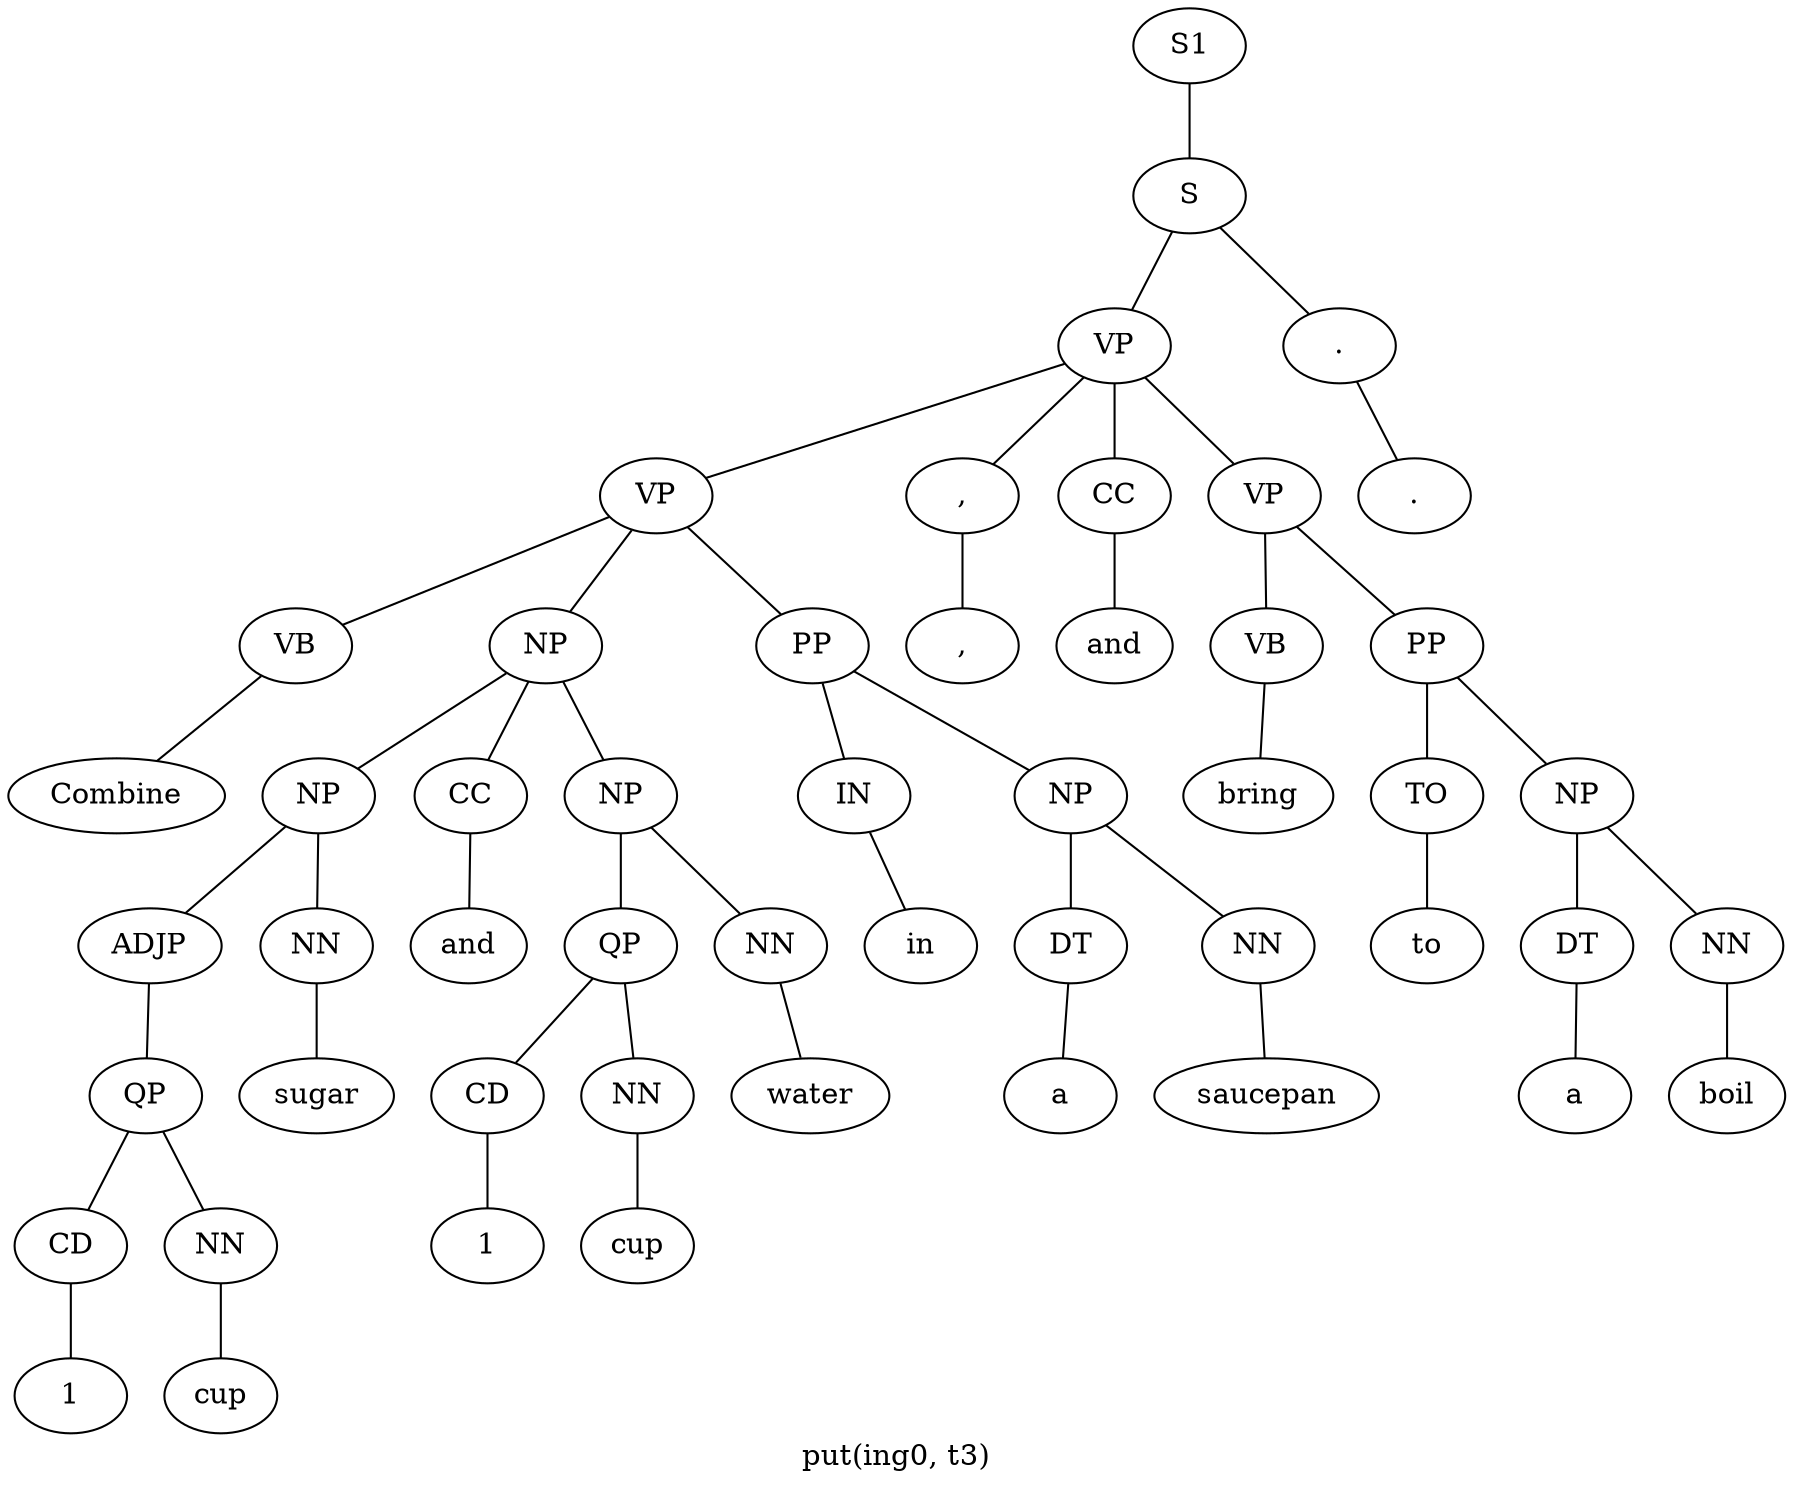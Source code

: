 graph SyntaxGraph {
	label = "put(ing0, t3)";
	Node0 [label="S1"];
	Node1 [label="S"];
	Node2 [label="VP"];
	Node3 [label="VP"];
	Node4 [label="VB"];
	Node5 [label="Combine"];
	Node6 [label="NP"];
	Node7 [label="NP"];
	Node8 [label="ADJP"];
	Node9 [label="QP"];
	Node10 [label="CD"];
	Node11 [label="1"];
	Node12 [label="NN"];
	Node13 [label="cup"];
	Node14 [label="NN"];
	Node15 [label="sugar"];
	Node16 [label="CC"];
	Node17 [label="and"];
	Node18 [label="NP"];
	Node19 [label="QP"];
	Node20 [label="CD"];
	Node21 [label="1"];
	Node22 [label="NN"];
	Node23 [label="cup"];
	Node24 [label="NN"];
	Node25 [label="water"];
	Node26 [label="PP"];
	Node27 [label="IN"];
	Node28 [label="in"];
	Node29 [label="NP"];
	Node30 [label="DT"];
	Node31 [label="a"];
	Node32 [label="NN"];
	Node33 [label="saucepan"];
	Node34 [label=","];
	Node35 [label=","];
	Node36 [label="CC"];
	Node37 [label="and"];
	Node38 [label="VP"];
	Node39 [label="VB"];
	Node40 [label="bring"];
	Node41 [label="PP"];
	Node42 [label="TO"];
	Node43 [label="to"];
	Node44 [label="NP"];
	Node45 [label="DT"];
	Node46 [label="a"];
	Node47 [label="NN"];
	Node48 [label="boil"];
	Node49 [label="."];
	Node50 [label="."];

	Node0 -- Node1;
	Node1 -- Node2;
	Node1 -- Node49;
	Node2 -- Node3;
	Node2 -- Node34;
	Node2 -- Node36;
	Node2 -- Node38;
	Node3 -- Node4;
	Node3 -- Node6;
	Node3 -- Node26;
	Node4 -- Node5;
	Node6 -- Node7;
	Node6 -- Node16;
	Node6 -- Node18;
	Node7 -- Node8;
	Node7 -- Node14;
	Node8 -- Node9;
	Node9 -- Node10;
	Node9 -- Node12;
	Node10 -- Node11;
	Node12 -- Node13;
	Node14 -- Node15;
	Node16 -- Node17;
	Node18 -- Node19;
	Node18 -- Node24;
	Node19 -- Node20;
	Node19 -- Node22;
	Node20 -- Node21;
	Node22 -- Node23;
	Node24 -- Node25;
	Node26 -- Node27;
	Node26 -- Node29;
	Node27 -- Node28;
	Node29 -- Node30;
	Node29 -- Node32;
	Node30 -- Node31;
	Node32 -- Node33;
	Node34 -- Node35;
	Node36 -- Node37;
	Node38 -- Node39;
	Node38 -- Node41;
	Node39 -- Node40;
	Node41 -- Node42;
	Node41 -- Node44;
	Node42 -- Node43;
	Node44 -- Node45;
	Node44 -- Node47;
	Node45 -- Node46;
	Node47 -- Node48;
	Node49 -- Node50;
}